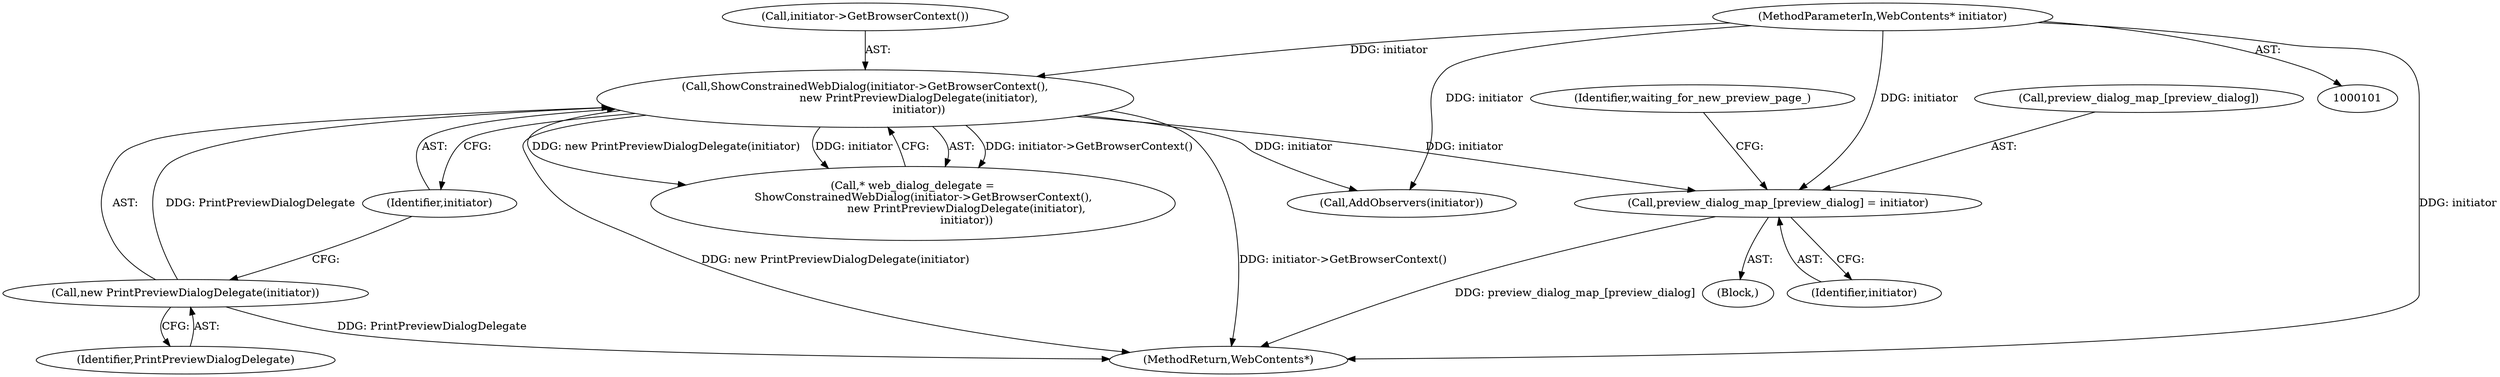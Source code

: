 digraph "0_Chrome_9c391ac04f9ac478c8b0e43b359c2b43a6c892ab@array" {
"1000129" [label="(Call,preview_dialog_map_[preview_dialog] = initiator)"];
"1000108" [label="(Call,ShowConstrainedWebDialog(initiator->GetBrowserContext(),\n                               new PrintPreviewDialogDelegate(initiator),\n                               initiator))"];
"1000110" [label="(Call,new PrintPreviewDialogDelegate(initiator))"];
"1000102" [label="(MethodParameterIn,WebContents* initiator)"];
"1000129" [label="(Call,preview_dialog_map_[preview_dialog] = initiator)"];
"1000103" [label="(Block,)"];
"1000109" [label="(Call,initiator->GetBrowserContext())"];
"1000106" [label="(Call,* web_dialog_delegate =\n      ShowConstrainedWebDialog(initiator->GetBrowserContext(),\n                               new PrintPreviewDialogDelegate(initiator),\n                               initiator))"];
"1000110" [label="(Call,new PrintPreviewDialogDelegate(initiator))"];
"1000111" [label="(Identifier,PrintPreviewDialogDelegate)"];
"1000135" [label="(Identifier,waiting_for_new_preview_page_)"];
"1000139" [label="(Call,AddObservers(initiator))"];
"1000130" [label="(Call,preview_dialog_map_[preview_dialog])"];
"1000108" [label="(Call,ShowConstrainedWebDialog(initiator->GetBrowserContext(),\n                               new PrintPreviewDialogDelegate(initiator),\n                               initiator))"];
"1000145" [label="(MethodReturn,WebContents*)"];
"1000133" [label="(Identifier,initiator)"];
"1000112" [label="(Identifier,initiator)"];
"1000102" [label="(MethodParameterIn,WebContents* initiator)"];
"1000129" -> "1000103"  [label="AST: "];
"1000129" -> "1000133"  [label="CFG: "];
"1000130" -> "1000129"  [label="AST: "];
"1000133" -> "1000129"  [label="AST: "];
"1000135" -> "1000129"  [label="CFG: "];
"1000129" -> "1000145"  [label="DDG: preview_dialog_map_[preview_dialog]"];
"1000108" -> "1000129"  [label="DDG: initiator"];
"1000102" -> "1000129"  [label="DDG: initiator"];
"1000108" -> "1000106"  [label="AST: "];
"1000108" -> "1000112"  [label="CFG: "];
"1000109" -> "1000108"  [label="AST: "];
"1000110" -> "1000108"  [label="AST: "];
"1000112" -> "1000108"  [label="AST: "];
"1000106" -> "1000108"  [label="CFG: "];
"1000108" -> "1000145"  [label="DDG: new PrintPreviewDialogDelegate(initiator)"];
"1000108" -> "1000145"  [label="DDG: initiator->GetBrowserContext()"];
"1000108" -> "1000106"  [label="DDG: initiator->GetBrowserContext()"];
"1000108" -> "1000106"  [label="DDG: new PrintPreviewDialogDelegate(initiator)"];
"1000108" -> "1000106"  [label="DDG: initiator"];
"1000110" -> "1000108"  [label="DDG: PrintPreviewDialogDelegate"];
"1000102" -> "1000108"  [label="DDG: initiator"];
"1000108" -> "1000139"  [label="DDG: initiator"];
"1000110" -> "1000111"  [label="CFG: "];
"1000111" -> "1000110"  [label="AST: "];
"1000112" -> "1000110"  [label="CFG: "];
"1000110" -> "1000145"  [label="DDG: PrintPreviewDialogDelegate"];
"1000102" -> "1000101"  [label="AST: "];
"1000102" -> "1000145"  [label="DDG: initiator"];
"1000102" -> "1000139"  [label="DDG: initiator"];
}
